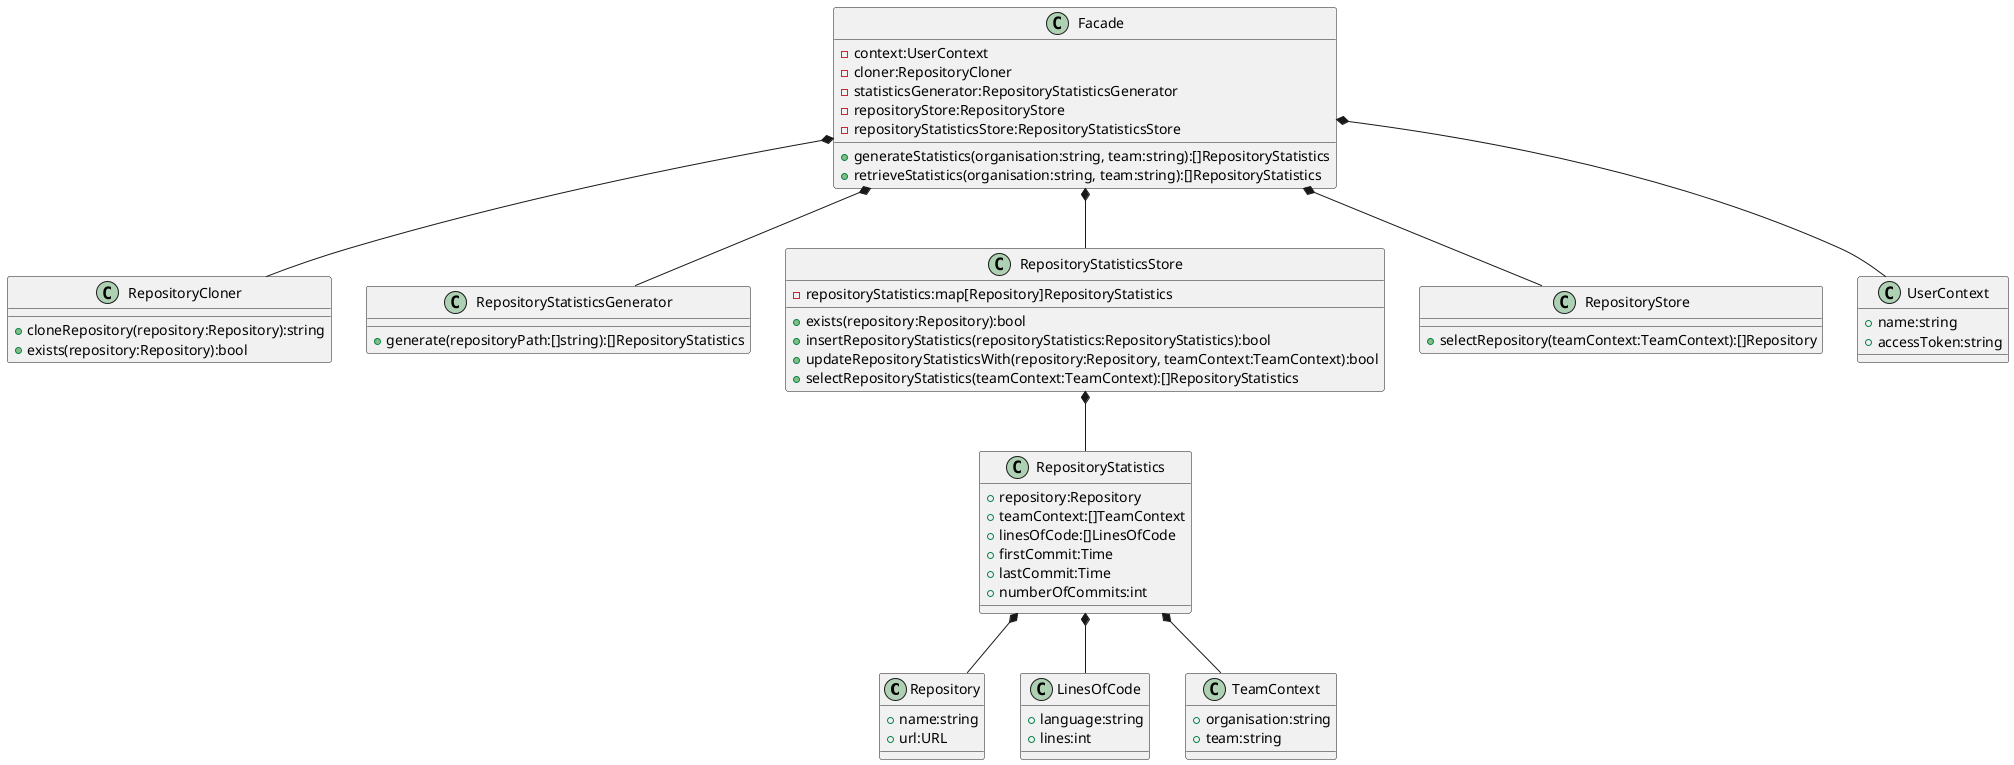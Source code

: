 @startuml

class Repository {
  {field} + name:string
  {field} + url:URL
}

class LinesOfCode {
  {field} + language:string
  {field} + lines:int
}

class RepositoryStatistics {
  {field} + repository:Repository
  {field} + teamContext:[]TeamContext
  {field} + linesOfCode:[]LinesOfCode
  {field} + firstCommit:Time
  {field} + lastCommit:Time
  {field} + numberOfCommits:int
}

class RepositoryCloner {
  {method} + cloneRepository(repository:Repository):string
  {method} + exists(repository:Repository):bool
}

class RepositoryStatisticsGenerator {
  {method} + generate(repositoryPath:[]string):[]RepositoryStatistics
}

class RepositoryStatisticsStore {
  {field} - repositoryStatistics:map[Repository]RepositoryStatistics

  {method} + exists(repository:Repository):bool
  {method} + insertRepositoryStatistics(repositoryStatistics:RepositoryStatistics):bool
  {method} + updateRepositoryStatisticsWith(repository:Repository, teamContext:TeamContext):bool
  {method} + selectRepositoryStatistics(teamContext:TeamContext):[]RepositoryStatistics
}

class RepositoryStore {
  {method} + selectRepository(teamContext:TeamContext):[]Repository
}

class UserContext {
  {field} + name:string
  {field} + accessToken:string
}

class TeamContext {
  {field} + organisation:string
  {field} + team:string
}

class Facade {
  {field} - context:UserContext
  {field} - cloner:RepositoryCloner
  {field} - statisticsGenerator:RepositoryStatisticsGenerator
  {field} - repositoryStore:RepositoryStore
  {field} - repositoryStatisticsStore:RepositoryStatisticsStore

  {method} + generateStatistics(organisation:string, team:string):[]RepositoryStatistics
  {method} + retrieveStatistics(organisation:string, team:string):[]RepositoryStatistics
}

RepositoryStatistics *-- Repository
RepositoryStatistics *-- LinesOfCode
RepositoryStatistics *-- TeamContext
RepositoryStatisticsStore *-- RepositoryStatistics
Facade *-- UserContext
Facade *-- RepositoryCloner
Facade *-- RepositoryStatisticsGenerator
Facade *-- RepositoryStatisticsStore
Facade *-- RepositoryStore
@enduml

